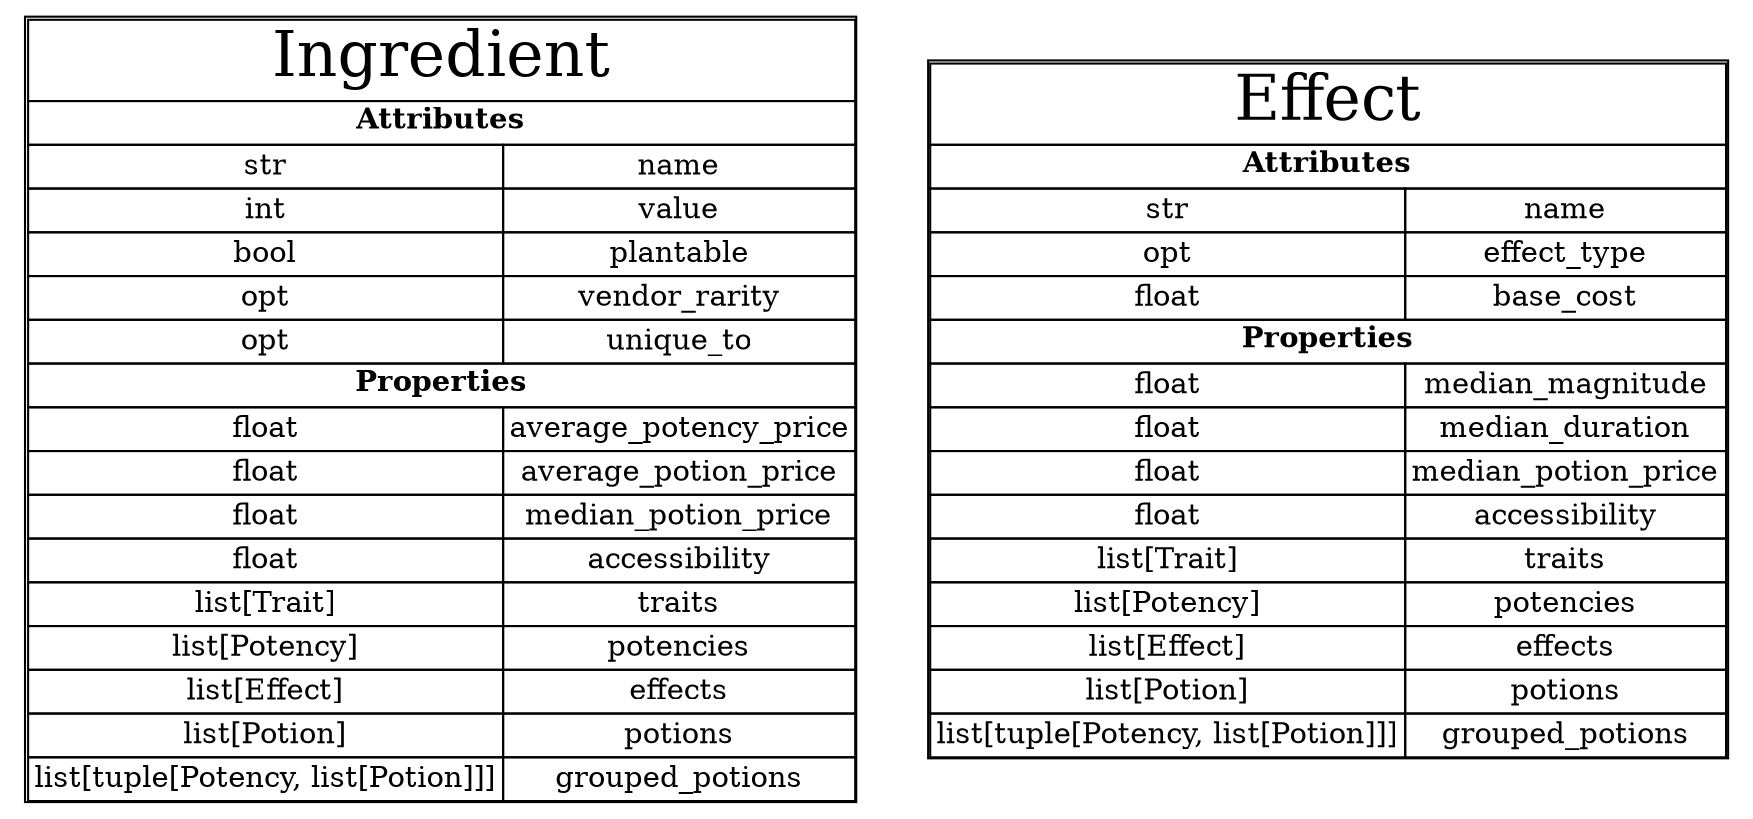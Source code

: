 strict digraph {
    ingredient [label=<
    <table cellpadding="2" cellborder="1" cellspacing="0">
    <tr><td colspan="2"><font point-size="30">Ingredient</font></td></tr>
        <tr>
            <td colspan="2"><b>Attributes</b></td>
        </tr>
        <tr>
            <td>str</td>
            <td>name</td>
        </tr>
        <tr>
            <td>int</td>
            <td>value</td>
        </tr>
        <tr>
            <td>bool</td>
            <td>plantable</td>
        </tr>
        <tr>
            <td>opt</td>
            <td>vendor_rarity</td>
        </tr>
        <tr>
            <td>opt</td>
            <td>unique_to</td>
        </tr>
        <tr>
            <td colspan="2"><b>Properties</b></td>
        </tr>
        <tr>
            <td>float</td>
            <td>average_potency_price</td>
        </tr>
        <tr>
            <td>float</td>
            <td>average_potion_price</td>
        </tr>
        <tr>
            <td>float</td>
            <td>median_potion_price</td>
        </tr>
        <tr>
            <td>float</td>
            <td>accessibility</td>
        </tr>
        <tr>
            <td>list[Trait]</td>
            <td>traits</td>
        </tr>
        <tr>
            <td>list[Potency]</td>
            <td>potencies</td>
        </tr>
        <tr>
            <td>list[Effect]</td>
            <td>effects</td>
        </tr>
        <tr>
            <td>list[Potion]</td>
            <td>potions</td>
        </tr>
        <tr>
            <td>list[tuple[Potency, list[Potion]]]</td>
            <td>grouped_potions</td>
        </tr>
    </table>
    >
    shape=none]
    
    effect [label=<
    <table cellpadding="2" cellborder="1" cellspacing="0">
    <tr><td colspan="2"><font point-size="30">Effect</font></td></tr>
        <tr>
            <td colspan="2"><b>Attributes</b></td>
        </tr>
        <tr>
            <td>str</td>
            <td>name</td>
        </tr>
        <tr>
            <td>opt</td>
            <td>effect_type</td>
        </tr>
        <tr>
            <td>float</td>
            <td>base_cost</td>
        </tr>
        <tr>
            <td colspan="2"><b>Properties</b></td>
        </tr>
        <tr>
            <td>float</td>
            <td>median_magnitude</td>
            
        </tr>
        <tr>
            <td>float</td>
            <td>median_duration</td>
            
        </tr>
        <tr>
            <td>float</td>
            <td>median_potion_price</td>
            
        </tr>
        <tr>
            <td>float</td>
            <td>accessibility</td>
            
        </tr>
        <tr>
            <td>list[Trait]</td>
            <td>traits</td>
            
        </tr>
        <tr>
            <td>list[Potency]</td>
            <td>potencies</td>
            
        </tr>
        <tr>
            <td>list[Effect]</td>
            <td>effects</td>
            
        </tr>
        <tr>
            <td>list[Potion]</td>
            <td>potions</td>
            
        </tr>
        <tr>
            <td>list[tuple[Potency, list[Potion]]]</td>
            <td>grouped_potions</td>
            
        </tr>
    </table>
    >
    shape=none]
}

strict digraph {
    node[shape=box]
    subgraph cluster_ingredient {
       label="Ingredient"
       fontsize="30"
       ingredient_name[
           label=<<i>str</i><br/><font point-size="20">name</font>>]
       ingredient_value[
           label=<<i>float</i><br/><font point-size="20">value</font>>]
       ingredient_plantable[
           label=<<i>bool</i><br/><font point-size="20">plantable</font>>]
       ingredient_vendor_rarity[
           label=<<i>opt</i><br/><font point-size="20">vendor_rarity</font>>]
       ingredient_unique_to[
           label=<<i>opt</i><br/><font point-size="20">unique_to</font>>]
       ingredient_accessibility[
           label=<<i>float</i><br/><font point-size="20">accessibility</font>>]
       ingredient_traits[
           label=<<i>list[Trait]</i><br/><font point-size="20">traits</font>>]
       ingredient_potencies[
           label=<<i>list[Potency]</i><br/><font point-size="20">potencies</font>>]
       ingredient_effects[
           label=<<i>list[Effect]</i><br/><font point-size="20">effects</font>>]
       ingredient_potions[
           label=<<i>list[Potion]</i><br/><font point-size="20">potions</font>>]
       ingredient_grouped_potions[
           label=<<i>list[tuple[Potency, list[Potion]]]</i><br/><font point-size="20">grouped_potions</font>>]
        ingredient_value -> ingredient_accessibility
        ingredient_plantable -> ingredient_accessibility
        ingredient_vendor_rarity -> ingredient_accessibility
        ingredient_unique_to -> ingredient_accessibility
        ingredient_traits -> ingredient_potencies -> ingredient_effects
        ingredient_potions -> ingredient_grouped_potions
   }  
}
